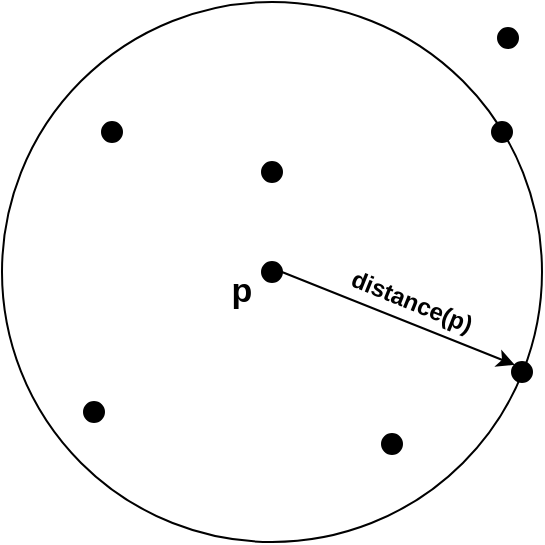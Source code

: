 <mxfile version="22.1.21" type="github">
  <diagram name="第 1 页" id="avlaOOtk5T8455jxCZNB">
    <mxGraphModel dx="1026" dy="651" grid="1" gridSize="10" guides="1" tooltips="1" connect="1" arrows="1" fold="1" page="1" pageScale="1" pageWidth="1169" pageHeight="826" math="0" shadow="0">
      <root>
        <mxCell id="0" />
        <mxCell id="1" parent="0" />
        <mxCell id="mPsfQrjm1joy6zM1zdNd-1" value="" style="ellipse;whiteSpace=wrap;html=1;aspect=fixed;fillColor=none;" vertex="1" parent="1">
          <mxGeometry x="410" y="150" width="270" height="270" as="geometry" />
        </mxCell>
        <mxCell id="mPsfQrjm1joy6zM1zdNd-2" value="" style="ellipse;whiteSpace=wrap;html=1;aspect=fixed;fillColor=#000000;" vertex="1" parent="1">
          <mxGeometry x="460" y="210" width="10" height="10" as="geometry" />
        </mxCell>
        <mxCell id="mPsfQrjm1joy6zM1zdNd-9" value="" style="ellipse;whiteSpace=wrap;html=1;aspect=fixed;fillColor=#000000;" vertex="1" parent="1">
          <mxGeometry x="540" y="230" width="10" height="10" as="geometry" />
        </mxCell>
        <mxCell id="mPsfQrjm1joy6zM1zdNd-21" style="rounded=0;orthogonalLoop=1;jettySize=auto;html=1;exitX=1;exitY=0.5;exitDx=0;exitDy=0;entryX=0;entryY=0;entryDx=0;entryDy=0;" edge="1" parent="1" source="mPsfQrjm1joy6zM1zdNd-13" target="mPsfQrjm1joy6zM1zdNd-18">
          <mxGeometry relative="1" as="geometry" />
        </mxCell>
        <mxCell id="mPsfQrjm1joy6zM1zdNd-13" value="" style="ellipse;whiteSpace=wrap;html=1;aspect=fixed;fillColor=#000000;" vertex="1" parent="1">
          <mxGeometry x="540" y="280" width="10" height="10" as="geometry" />
        </mxCell>
        <mxCell id="mPsfQrjm1joy6zM1zdNd-14" value="" style="ellipse;whiteSpace=wrap;html=1;aspect=fixed;fillColor=#000000;" vertex="1" parent="1">
          <mxGeometry x="451" y="350" width="10" height="10" as="geometry" />
        </mxCell>
        <mxCell id="mPsfQrjm1joy6zM1zdNd-15" value="" style="ellipse;whiteSpace=wrap;html=1;aspect=fixed;fillColor=#000000;" vertex="1" parent="1">
          <mxGeometry x="600" y="366" width="10" height="10" as="geometry" />
        </mxCell>
        <mxCell id="mPsfQrjm1joy6zM1zdNd-18" value="" style="ellipse;whiteSpace=wrap;html=1;aspect=fixed;fillColor=#000000;" vertex="1" parent="1">
          <mxGeometry x="665" y="330" width="10" height="10" as="geometry" />
        </mxCell>
        <mxCell id="mPsfQrjm1joy6zM1zdNd-19" value="" style="ellipse;whiteSpace=wrap;html=1;aspect=fixed;fillColor=#000000;" vertex="1" parent="1">
          <mxGeometry x="655" y="210" width="10" height="10" as="geometry" />
        </mxCell>
        <mxCell id="mPsfQrjm1joy6zM1zdNd-20" value="" style="ellipse;whiteSpace=wrap;html=1;aspect=fixed;fillColor=#000000;" vertex="1" parent="1">
          <mxGeometry x="658" y="163" width="10" height="10" as="geometry" />
        </mxCell>
        <mxCell id="mPsfQrjm1joy6zM1zdNd-26" value="&lt;b&gt;distance(p)&lt;/b&gt;" style="text;html=1;strokeColor=none;fillColor=none;align=center;verticalAlign=middle;whiteSpace=wrap;rounded=0;rotation=22;" vertex="1" parent="1">
          <mxGeometry x="580" y="280" width="70" height="40" as="geometry" />
        </mxCell>
        <mxCell id="mPsfQrjm1joy6zM1zdNd-27" value="&lt;b&gt;&lt;font style=&quot;font-size: 17px;&quot;&gt;p&lt;/font&gt;&lt;/b&gt;" style="text;html=1;strokeColor=none;fillColor=none;align=center;verticalAlign=middle;whiteSpace=wrap;rounded=0;" vertex="1" parent="1">
          <mxGeometry x="500" y="280" width="60" height="30" as="geometry" />
        </mxCell>
      </root>
    </mxGraphModel>
  </diagram>
</mxfile>
